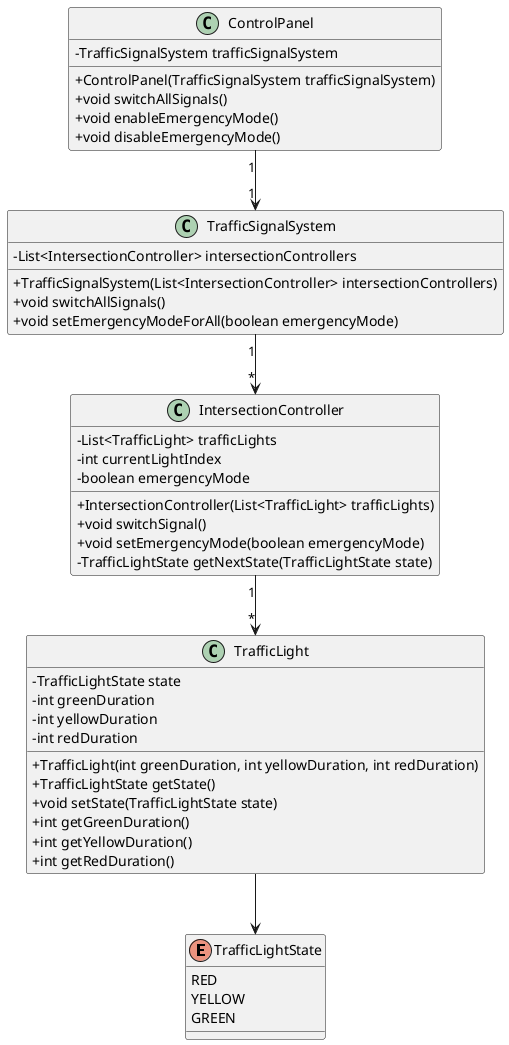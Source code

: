 @startuml
skinparam classAttributeIconSize 0

enum TrafficLightState {
  RED
  YELLOW
  GREEN
}

class TrafficLight {
  - TrafficLightState state
  - int greenDuration
  - int yellowDuration
  - int redDuration
  + TrafficLight(int greenDuration, int yellowDuration, int redDuration)
  + TrafficLightState getState()
  + void setState(TrafficLightState state)
  + int getGreenDuration()
  + int getYellowDuration()
  + int getRedDuration()
}

class IntersectionController {
  - List<TrafficLight> trafficLights
  - int currentLightIndex
  - boolean emergencyMode
  + IntersectionController(List<TrafficLight> trafficLights)
  + void switchSignal()
  + void setEmergencyMode(boolean emergencyMode)
  - TrafficLightState getNextState(TrafficLightState state)
}

class TrafficSignalSystem {
  - List<IntersectionController> intersectionControllers
  + TrafficSignalSystem(List<IntersectionController> intersectionControllers)
  + void switchAllSignals()
  + void setEmergencyModeForAll(boolean emergencyMode)
}

class ControlPanel {
  - TrafficSignalSystem trafficSignalSystem
  + ControlPanel(TrafficSignalSystem trafficSignalSystem)
  + void switchAllSignals()
  + void enableEmergencyMode()
  + void disableEmergencyMode()
}

TrafficLight --> TrafficLightState
IntersectionController "1" --> "*" TrafficLight
TrafficSignalSystem "1" --> "*" IntersectionController
ControlPanel "1" --> "1" TrafficSignalSystem
@enduml
